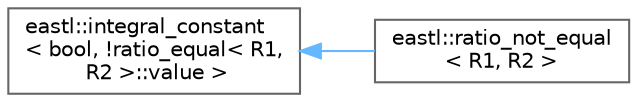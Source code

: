 digraph "类继承关系图"
{
 // LATEX_PDF_SIZE
  bgcolor="transparent";
  edge [fontname=Helvetica,fontsize=10,labelfontname=Helvetica,labelfontsize=10];
  node [fontname=Helvetica,fontsize=10,shape=box,height=0.2,width=0.4];
  rankdir="LR";
  Node0 [id="Node000000",label="eastl::integral_constant\l\< bool, !ratio_equal\< R1,\l R2 \>::value \>",height=0.2,width=0.4,color="grey40", fillcolor="white", style="filled",URL="$structeastl_1_1integral__constant.html",tooltip=" "];
  Node0 -> Node1 [id="edge748_Node000000_Node000001",dir="back",color="steelblue1",style="solid",tooltip=" "];
  Node1 [id="Node000001",label="eastl::ratio_not_equal\l\< R1, R2 \>",height=0.2,width=0.4,color="grey40", fillcolor="white", style="filled",URL="$structeastl_1_1ratio__not__equal.html",tooltip=" "];
}
